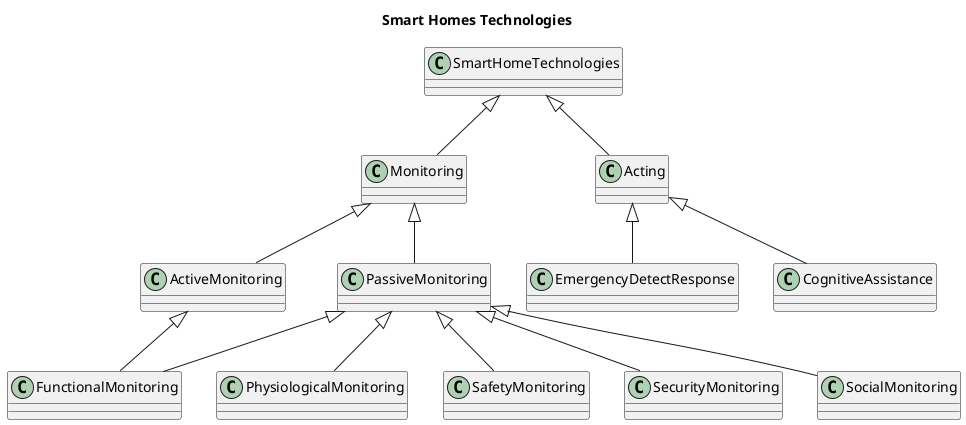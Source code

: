 @startuml

title Smart Homes Technologies

class SmartHomeTechnologies

class Monitoring
class PassiveMonitoring
class ActiveMonitoring
class Acting

class PhysiologicalMonitoring
class FunctionalMonitoring
class EmergencyDetectResponse
class SafetyMonitoring
class SecurityMonitoring
class SocialMonitoring
class CognitiveAssistance

SmartHomeTechnologies <|-- Monitoring
SmartHomeTechnologies <|-- Acting
Monitoring <|-- PassiveMonitoring
Monitoring <|-- ActiveMonitoring
PassiveMonitoring <|-- PhysiologicalMonitoring
PassiveMonitoring <|-- FunctionalMonitoring
ActiveMonitoring <|-- FunctionalMonitoring
Acting <|-- EmergencyDetectResponse
PassiveMonitoring <|-- SafetyMonitoring
PassiveMonitoring <|-- SecurityMonitoring
PassiveMonitoring <|-- SocialMonitoring
Acting <|-- CognitiveAssistance

@enduml
